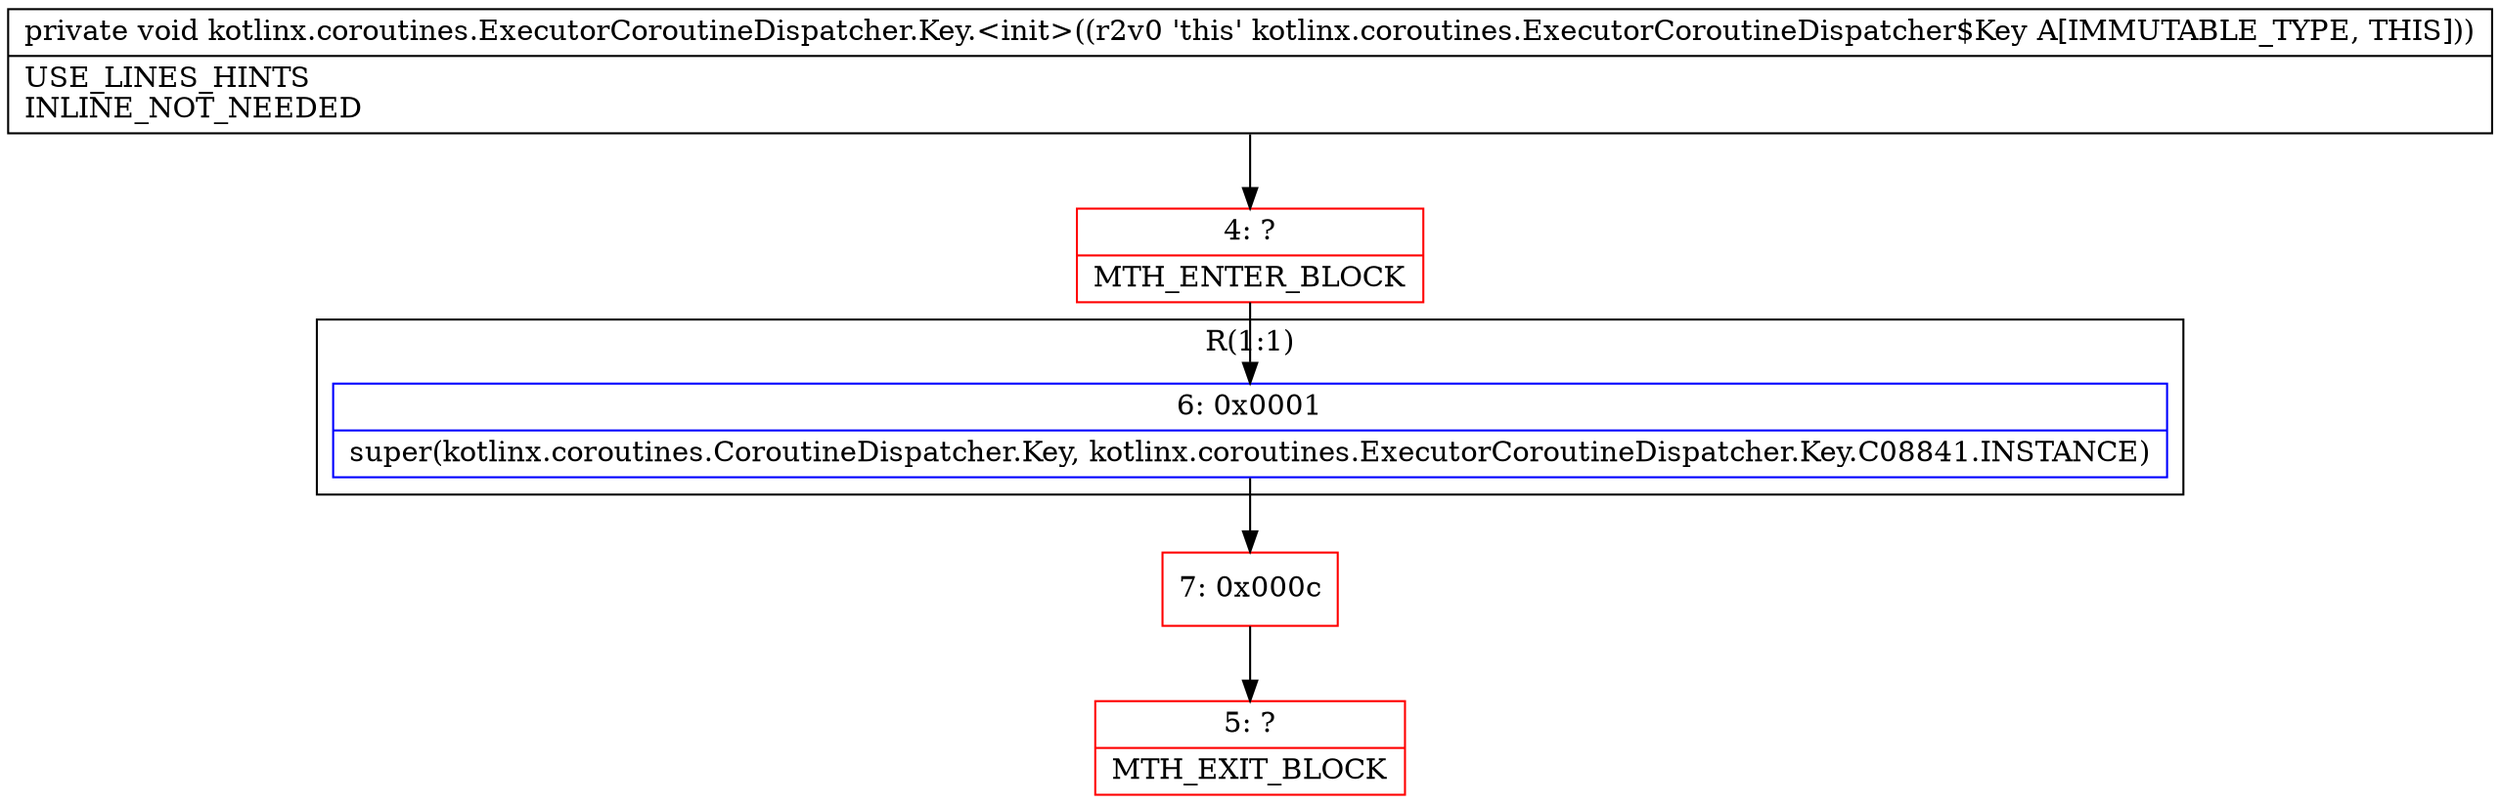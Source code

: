 digraph "CFG forkotlinx.coroutines.ExecutorCoroutineDispatcher.Key.\<init\>()V" {
subgraph cluster_Region_1579932561 {
label = "R(1:1)";
node [shape=record,color=blue];
Node_6 [shape=record,label="{6\:\ 0x0001|super(kotlinx.coroutines.CoroutineDispatcher.Key, kotlinx.coroutines.ExecutorCoroutineDispatcher.Key.C08841.INSTANCE)\l}"];
}
Node_4 [shape=record,color=red,label="{4\:\ ?|MTH_ENTER_BLOCK\l}"];
Node_7 [shape=record,color=red,label="{7\:\ 0x000c}"];
Node_5 [shape=record,color=red,label="{5\:\ ?|MTH_EXIT_BLOCK\l}"];
MethodNode[shape=record,label="{private void kotlinx.coroutines.ExecutorCoroutineDispatcher.Key.\<init\>((r2v0 'this' kotlinx.coroutines.ExecutorCoroutineDispatcher$Key A[IMMUTABLE_TYPE, THIS]))  | USE_LINES_HINTS\lINLINE_NOT_NEEDED\l}"];
MethodNode -> Node_4;Node_6 -> Node_7;
Node_4 -> Node_6;
Node_7 -> Node_5;
}

